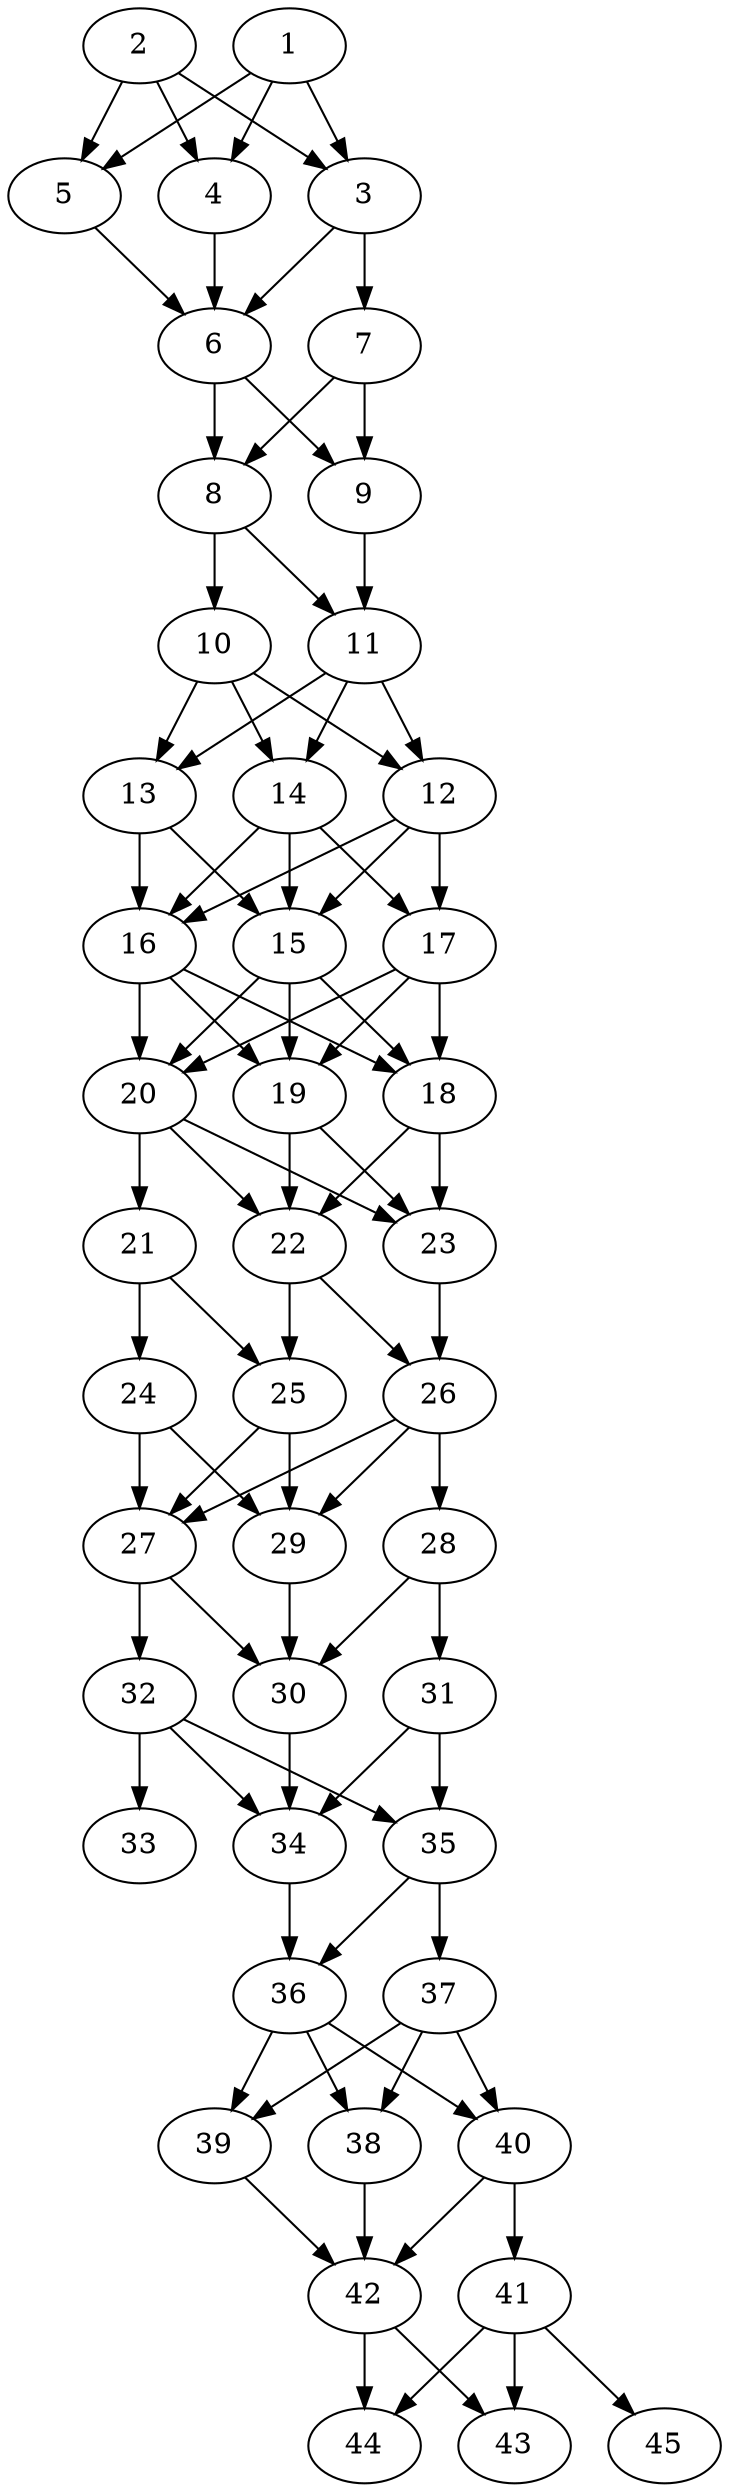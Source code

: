 // DAG automatically generated by daggen at Thu Oct  3 14:07:24 2019
// ./daggen --dot -n 45 --ccr 0.5 --fat 0.3 --regular 0.9 --density 0.9 --mindata 5242880 --maxdata 52428800 
digraph G {
  1 [size="62978048", alpha="0.11", expect_size="31489024"] 
  1 -> 3 [size ="31489024"]
  1 -> 4 [size ="31489024"]
  1 -> 5 [size ="31489024"]
  2 [size="69382144", alpha="0.19", expect_size="34691072"] 
  2 -> 3 [size ="34691072"]
  2 -> 4 [size ="34691072"]
  2 -> 5 [size ="34691072"]
  3 [size="26068992", alpha="0.01", expect_size="13034496"] 
  3 -> 6 [size ="13034496"]
  3 -> 7 [size ="13034496"]
  4 [size="79652864", alpha="0.04", expect_size="39826432"] 
  4 -> 6 [size ="39826432"]
  5 [size="59021312", alpha="0.12", expect_size="29510656"] 
  5 -> 6 [size ="29510656"]
  6 [size="17119232", alpha="0.01", expect_size="8559616"] 
  6 -> 8 [size ="8559616"]
  6 -> 9 [size ="8559616"]
  7 [size="37570560", alpha="0.15", expect_size="18785280"] 
  7 -> 8 [size ="18785280"]
  7 -> 9 [size ="18785280"]
  8 [size="20049920", alpha="0.06", expect_size="10024960"] 
  8 -> 10 [size ="10024960"]
  8 -> 11 [size ="10024960"]
  9 [size="83863552", alpha="0.06", expect_size="41931776"] 
  9 -> 11 [size ="41931776"]
  10 [size="98168832", alpha="0.13", expect_size="49084416"] 
  10 -> 12 [size ="49084416"]
  10 -> 13 [size ="49084416"]
  10 -> 14 [size ="49084416"]
  11 [size="59303936", alpha="0.20", expect_size="29651968"] 
  11 -> 12 [size ="29651968"]
  11 -> 13 [size ="29651968"]
  11 -> 14 [size ="29651968"]
  12 [size="16869376", alpha="0.03", expect_size="8434688"] 
  12 -> 15 [size ="8434688"]
  12 -> 16 [size ="8434688"]
  12 -> 17 [size ="8434688"]
  13 [size="14139392", alpha="0.08", expect_size="7069696"] 
  13 -> 15 [size ="7069696"]
  13 -> 16 [size ="7069696"]
  14 [size="17453056", alpha="0.12", expect_size="8726528"] 
  14 -> 15 [size ="8726528"]
  14 -> 16 [size ="8726528"]
  14 -> 17 [size ="8726528"]
  15 [size="37828608", alpha="0.16", expect_size="18914304"] 
  15 -> 18 [size ="18914304"]
  15 -> 19 [size ="18914304"]
  15 -> 20 [size ="18914304"]
  16 [size="95848448", alpha="0.08", expect_size="47924224"] 
  16 -> 18 [size ="47924224"]
  16 -> 19 [size ="47924224"]
  16 -> 20 [size ="47924224"]
  17 [size="100831232", alpha="0.10", expect_size="50415616"] 
  17 -> 18 [size ="50415616"]
  17 -> 19 [size ="50415616"]
  17 -> 20 [size ="50415616"]
  18 [size="75085824", alpha="0.03", expect_size="37542912"] 
  18 -> 22 [size ="37542912"]
  18 -> 23 [size ="37542912"]
  19 [size="103739392", alpha="0.08", expect_size="51869696"] 
  19 -> 22 [size ="51869696"]
  19 -> 23 [size ="51869696"]
  20 [size="37337088", alpha="0.04", expect_size="18668544"] 
  20 -> 21 [size ="18668544"]
  20 -> 22 [size ="18668544"]
  20 -> 23 [size ="18668544"]
  21 [size="99876864", alpha="0.12", expect_size="49938432"] 
  21 -> 24 [size ="49938432"]
  21 -> 25 [size ="49938432"]
  22 [size="98433024", alpha="0.12", expect_size="49216512"] 
  22 -> 25 [size ="49216512"]
  22 -> 26 [size ="49216512"]
  23 [size="16644096", alpha="0.15", expect_size="8322048"] 
  23 -> 26 [size ="8322048"]
  24 [size="56432640", alpha="0.13", expect_size="28216320"] 
  24 -> 27 [size ="28216320"]
  24 -> 29 [size ="28216320"]
  25 [size="19109888", alpha="0.02", expect_size="9554944"] 
  25 -> 27 [size ="9554944"]
  25 -> 29 [size ="9554944"]
  26 [size="94566400", alpha="0.11", expect_size="47283200"] 
  26 -> 27 [size ="47283200"]
  26 -> 28 [size ="47283200"]
  26 -> 29 [size ="47283200"]
  27 [size="38746112", alpha="0.07", expect_size="19373056"] 
  27 -> 30 [size ="19373056"]
  27 -> 32 [size ="19373056"]
  28 [size="87615488", alpha="0.04", expect_size="43807744"] 
  28 -> 30 [size ="43807744"]
  28 -> 31 [size ="43807744"]
  29 [size="101902336", alpha="0.18", expect_size="50951168"] 
  29 -> 30 [size ="50951168"]
  30 [size="43458560", alpha="0.09", expect_size="21729280"] 
  30 -> 34 [size ="21729280"]
  31 [size="62873600", alpha="0.11", expect_size="31436800"] 
  31 -> 34 [size ="31436800"]
  31 -> 35 [size ="31436800"]
  32 [size="23900160", alpha="0.15", expect_size="11950080"] 
  32 -> 33 [size ="11950080"]
  32 -> 34 [size ="11950080"]
  32 -> 35 [size ="11950080"]
  33 [size="79806464", alpha="0.19", expect_size="39903232"] 
  34 [size="57434112", alpha="0.04", expect_size="28717056"] 
  34 -> 36 [size ="28717056"]
  35 [size="25950208", alpha="0.16", expect_size="12975104"] 
  35 -> 36 [size ="12975104"]
  35 -> 37 [size ="12975104"]
  36 [size="33892352", alpha="0.05", expect_size="16946176"] 
  36 -> 38 [size ="16946176"]
  36 -> 39 [size ="16946176"]
  36 -> 40 [size ="16946176"]
  37 [size="87896064", alpha="0.14", expect_size="43948032"] 
  37 -> 38 [size ="43948032"]
  37 -> 39 [size ="43948032"]
  37 -> 40 [size ="43948032"]
  38 [size="26302464", alpha="0.16", expect_size="13151232"] 
  38 -> 42 [size ="13151232"]
  39 [size="47419392", alpha="0.18", expect_size="23709696"] 
  39 -> 42 [size ="23709696"]
  40 [size="35885056", alpha="0.06", expect_size="17942528"] 
  40 -> 41 [size ="17942528"]
  40 -> 42 [size ="17942528"]
  41 [size="79380480", alpha="0.13", expect_size="39690240"] 
  41 -> 43 [size ="39690240"]
  41 -> 44 [size ="39690240"]
  41 -> 45 [size ="39690240"]
  42 [size="37980160", alpha="0.18", expect_size="18990080"] 
  42 -> 43 [size ="18990080"]
  42 -> 44 [size ="18990080"]
  43 [size="12443648", alpha="0.05", expect_size="6221824"] 
  44 [size="100796416", alpha="0.01", expect_size="50398208"] 
  45 [size="26890240", alpha="0.20", expect_size="13445120"] 
}

